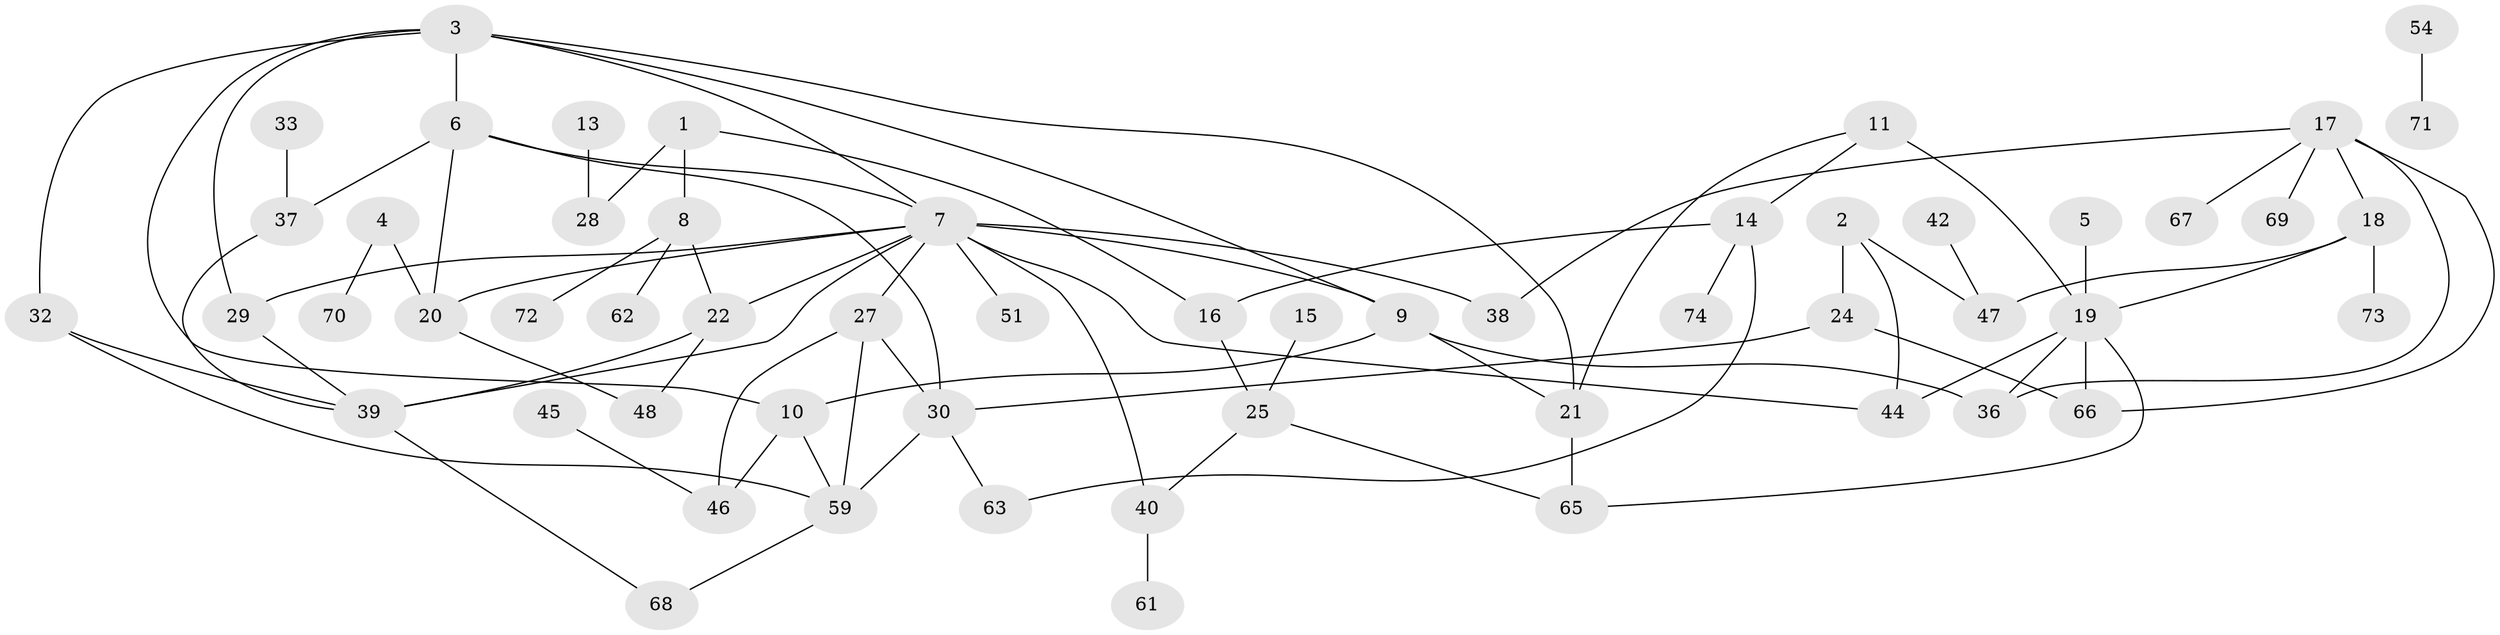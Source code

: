 // original degree distribution, {3: 0.174496644295302, 1: 0.2550335570469799, 2: 0.28187919463087246, 4: 0.10067114093959731, 5: 0.040268456375838924, 7: 0.013422818791946308, 6: 0.020134228187919462, 0: 0.11409395973154363}
// Generated by graph-tools (version 1.1) at 2025/33/03/09/25 02:33:43]
// undirected, 56 vertices, 84 edges
graph export_dot {
graph [start="1"]
  node [color=gray90,style=filled];
  1;
  2;
  3;
  4;
  5;
  6;
  7;
  8;
  9;
  10;
  11;
  13;
  14;
  15;
  16;
  17;
  18;
  19;
  20;
  21;
  22;
  24;
  25;
  27;
  28;
  29;
  30;
  32;
  33;
  36;
  37;
  38;
  39;
  40;
  42;
  44;
  45;
  46;
  47;
  48;
  51;
  54;
  59;
  61;
  62;
  63;
  65;
  66;
  67;
  68;
  69;
  70;
  71;
  72;
  73;
  74;
  1 -- 8 [weight=1.0];
  1 -- 16 [weight=1.0];
  1 -- 28 [weight=1.0];
  2 -- 24 [weight=1.0];
  2 -- 44 [weight=1.0];
  2 -- 47 [weight=1.0];
  3 -- 6 [weight=1.0];
  3 -- 7 [weight=1.0];
  3 -- 9 [weight=1.0];
  3 -- 10 [weight=1.0];
  3 -- 21 [weight=1.0];
  3 -- 29 [weight=1.0];
  3 -- 32 [weight=1.0];
  4 -- 20 [weight=1.0];
  4 -- 70 [weight=1.0];
  5 -- 19 [weight=2.0];
  6 -- 7 [weight=1.0];
  6 -- 20 [weight=3.0];
  6 -- 30 [weight=1.0];
  6 -- 37 [weight=1.0];
  7 -- 9 [weight=1.0];
  7 -- 20 [weight=2.0];
  7 -- 22 [weight=1.0];
  7 -- 27 [weight=1.0];
  7 -- 29 [weight=1.0];
  7 -- 38 [weight=1.0];
  7 -- 39 [weight=1.0];
  7 -- 40 [weight=1.0];
  7 -- 44 [weight=1.0];
  7 -- 51 [weight=1.0];
  8 -- 22 [weight=1.0];
  8 -- 62 [weight=1.0];
  8 -- 72 [weight=1.0];
  9 -- 10 [weight=1.0];
  9 -- 21 [weight=1.0];
  9 -- 36 [weight=1.0];
  10 -- 46 [weight=1.0];
  10 -- 59 [weight=1.0];
  11 -- 14 [weight=1.0];
  11 -- 19 [weight=2.0];
  11 -- 21 [weight=1.0];
  13 -- 28 [weight=1.0];
  14 -- 16 [weight=1.0];
  14 -- 63 [weight=1.0];
  14 -- 74 [weight=1.0];
  15 -- 25 [weight=1.0];
  16 -- 25 [weight=1.0];
  17 -- 18 [weight=1.0];
  17 -- 36 [weight=1.0];
  17 -- 38 [weight=1.0];
  17 -- 66 [weight=1.0];
  17 -- 67 [weight=1.0];
  17 -- 69 [weight=1.0];
  18 -- 19 [weight=1.0];
  18 -- 47 [weight=1.0];
  18 -- 73 [weight=1.0];
  19 -- 36 [weight=1.0];
  19 -- 44 [weight=1.0];
  19 -- 65 [weight=1.0];
  19 -- 66 [weight=1.0];
  20 -- 48 [weight=1.0];
  21 -- 65 [weight=1.0];
  22 -- 39 [weight=1.0];
  22 -- 48 [weight=1.0];
  24 -- 30 [weight=1.0];
  24 -- 66 [weight=1.0];
  25 -- 40 [weight=1.0];
  25 -- 65 [weight=1.0];
  27 -- 30 [weight=1.0];
  27 -- 46 [weight=2.0];
  27 -- 59 [weight=1.0];
  29 -- 39 [weight=1.0];
  30 -- 59 [weight=2.0];
  30 -- 63 [weight=1.0];
  32 -- 39 [weight=1.0];
  32 -- 59 [weight=1.0];
  33 -- 37 [weight=1.0];
  37 -- 39 [weight=1.0];
  39 -- 68 [weight=1.0];
  40 -- 61 [weight=1.0];
  42 -- 47 [weight=1.0];
  45 -- 46 [weight=1.0];
  54 -- 71 [weight=1.0];
  59 -- 68 [weight=1.0];
}
